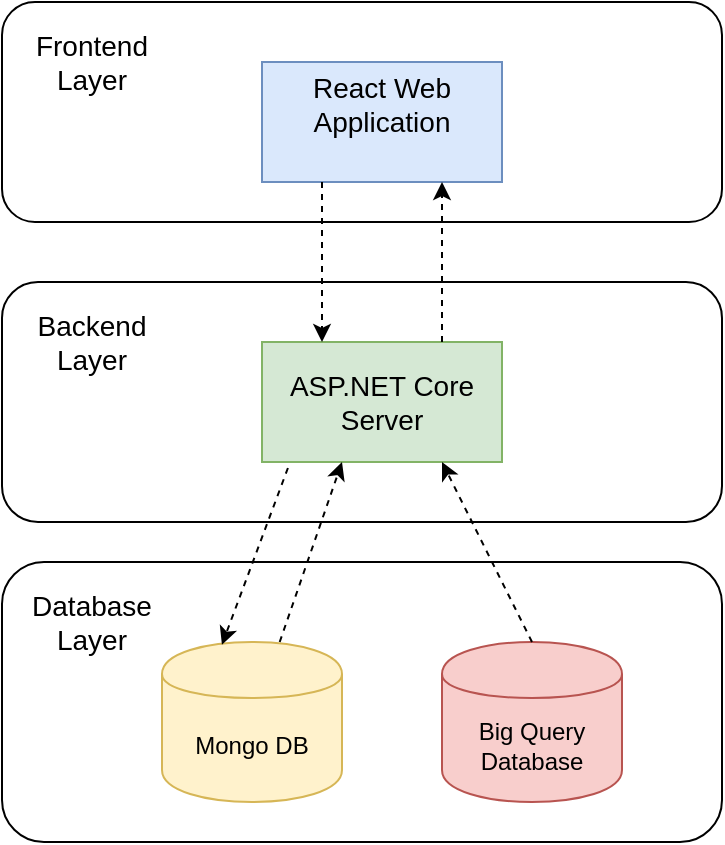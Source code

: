 <mxfile version="13.1.3" type="device"><diagram id="TTCMlZ-fLaf-DdK5mleb" name="Page-1"><mxGraphModel dx="1422" dy="735" grid="1" gridSize="10" guides="1" tooltips="1" connect="1" arrows="1" fold="1" page="1" pageScale="1" pageWidth="827" pageHeight="1169" math="0" shadow="0"><root><mxCell id="0"/><mxCell id="1" parent="0"/><mxCell id="bPrMehXM6k0cSLbbP4vV-1" value="" style="rounded=1;whiteSpace=wrap;html=1;" vertex="1" parent="1"><mxGeometry x="200" y="150" width="360" height="110" as="geometry"/></mxCell><mxCell id="bPrMehXM6k0cSLbbP4vV-2" value="" style="rounded=1;whiteSpace=wrap;html=1;" vertex="1" parent="1"><mxGeometry x="200" y="290" width="360" height="120" as="geometry"/></mxCell><mxCell id="bPrMehXM6k0cSLbbP4vV-3" value="" style="rounded=1;whiteSpace=wrap;html=1;" vertex="1" parent="1"><mxGeometry x="200" y="430" width="360" height="140" as="geometry"/></mxCell><mxCell id="bPrMehXM6k0cSLbbP4vV-5" value="Mongo DB" style="shape=cylinder;whiteSpace=wrap;html=1;boundedLbl=1;backgroundOutline=1;fillColor=#fff2cc;strokeColor=#d6b656;" vertex="1" parent="1"><mxGeometry x="280" y="470" width="90" height="80" as="geometry"/></mxCell><mxCell id="bPrMehXM6k0cSLbbP4vV-6" value="Big Query Database" style="shape=cylinder;whiteSpace=wrap;html=1;boundedLbl=1;backgroundOutline=1;fillColor=#f8cecc;strokeColor=#b85450;" vertex="1" parent="1"><mxGeometry x="420" y="470" width="90" height="80" as="geometry"/></mxCell><mxCell id="bPrMehXM6k0cSLbbP4vV-8" value="Database Layer" style="text;html=1;strokeColor=none;fillColor=none;align=center;verticalAlign=middle;whiteSpace=wrap;rounded=0;fontStyle=0;fontSize=14;" vertex="1" parent="1"><mxGeometry x="210" y="440" width="70" height="40" as="geometry"/></mxCell><mxCell id="bPrMehXM6k0cSLbbP4vV-10" value="Backend Layer" style="text;html=1;strokeColor=none;fillColor=none;align=center;verticalAlign=middle;whiteSpace=wrap;rounded=0;fontStyle=0;fontSize=14;" vertex="1" parent="1"><mxGeometry x="210" y="300" width="70" height="40" as="geometry"/></mxCell><mxCell id="bPrMehXM6k0cSLbbP4vV-11" value="ASP.NET Core Server" style="rounded=0;whiteSpace=wrap;html=1;fillColor=#d5e8d4;fontSize=14;strokeColor=#82b366;" vertex="1" parent="1"><mxGeometry x="330" y="320" width="120" height="60" as="geometry"/></mxCell><mxCell id="bPrMehXM6k0cSLbbP4vV-12" value="&lt;div&gt;Frontend&lt;/div&gt;&lt;div&gt;Layer&lt;br&gt;&lt;/div&gt;" style="text;html=1;strokeColor=none;fillColor=none;align=center;verticalAlign=middle;whiteSpace=wrap;rounded=0;fontStyle=0;fontSize=14;" vertex="1" parent="1"><mxGeometry x="210" y="160" width="70" height="40" as="geometry"/></mxCell><mxCell id="bPrMehXM6k0cSLbbP4vV-13" value="&lt;div&gt;React Web Application&lt;br&gt;&lt;/div&gt;&lt;div&gt;&lt;br&gt;&lt;/div&gt;" style="rounded=0;whiteSpace=wrap;html=1;fillColor=#dae8fc;fontSize=14;strokeColor=#6c8ebf;" vertex="1" parent="1"><mxGeometry x="330" y="180" width="120" height="60" as="geometry"/></mxCell><mxCell id="bPrMehXM6k0cSLbbP4vV-16" value="" style="endArrow=classic;html=1;fontSize=14;dashed=1;" edge="1" parent="1" source="bPrMehXM6k0cSLbbP4vV-5"><mxGeometry width="50" height="50" relative="1" as="geometry"><mxPoint x="390" y="400" as="sourcePoint"/><mxPoint x="370" y="380" as="targetPoint"/></mxGeometry></mxCell><mxCell id="bPrMehXM6k0cSLbbP4vV-17" value="" style="endArrow=classic;html=1;fontSize=14;dashed=1;exitX=0.108;exitY=1.05;exitDx=0;exitDy=0;exitPerimeter=0;entryX=0.333;entryY=0.017;entryDx=0;entryDy=0;entryPerimeter=0;" edge="1" parent="1" source="bPrMehXM6k0cSLbbP4vV-11" target="bPrMehXM6k0cSLbbP4vV-5"><mxGeometry width="50" height="50" relative="1" as="geometry"><mxPoint x="308.235" y="520" as="sourcePoint"/><mxPoint x="290" y="440" as="targetPoint"/></mxGeometry></mxCell><mxCell id="bPrMehXM6k0cSLbbP4vV-20" value="" style="endArrow=classic;html=1;fontSize=14;dashed=1;entryX=0.75;entryY=1;entryDx=0;entryDy=0;exitX=0.75;exitY=0;exitDx=0;exitDy=0;" edge="1" parent="1" source="bPrMehXM6k0cSLbbP4vV-11" target="bPrMehXM6k0cSLbbP4vV-13"><mxGeometry width="50" height="50" relative="1" as="geometry"><mxPoint x="403" y="321" as="sourcePoint"/><mxPoint x="289.97" y="501.02" as="targetPoint"/></mxGeometry></mxCell><mxCell id="bPrMehXM6k0cSLbbP4vV-21" value="" style="endArrow=classic;html=1;fontSize=14;dashed=1;exitX=0.25;exitY=1;exitDx=0;exitDy=0;entryX=0.25;entryY=0;entryDx=0;entryDy=0;" edge="1" parent="1" source="bPrMehXM6k0cSLbbP4vV-13" target="bPrMehXM6k0cSLbbP4vV-11"><mxGeometry width="50" height="50" relative="1" as="geometry"><mxPoint x="362.96" y="403" as="sourcePoint"/><mxPoint x="299.97" y="511.02" as="targetPoint"/></mxGeometry></mxCell><mxCell id="bPrMehXM6k0cSLbbP4vV-22" value="" style="endArrow=classic;html=1;fontSize=14;dashed=1;entryX=0.75;entryY=1;entryDx=0;entryDy=0;exitX=0.5;exitY=0;exitDx=0;exitDy=0;" edge="1" parent="1" source="bPrMehXM6k0cSLbbP4vV-6" target="bPrMehXM6k0cSLbbP4vV-11"><mxGeometry width="50" height="50" relative="1" as="geometry"><mxPoint x="690.003" y="490" as="sourcePoint"/><mxPoint x="725.36" y="380" as="targetPoint"/></mxGeometry></mxCell></root></mxGraphModel></diagram></mxfile>